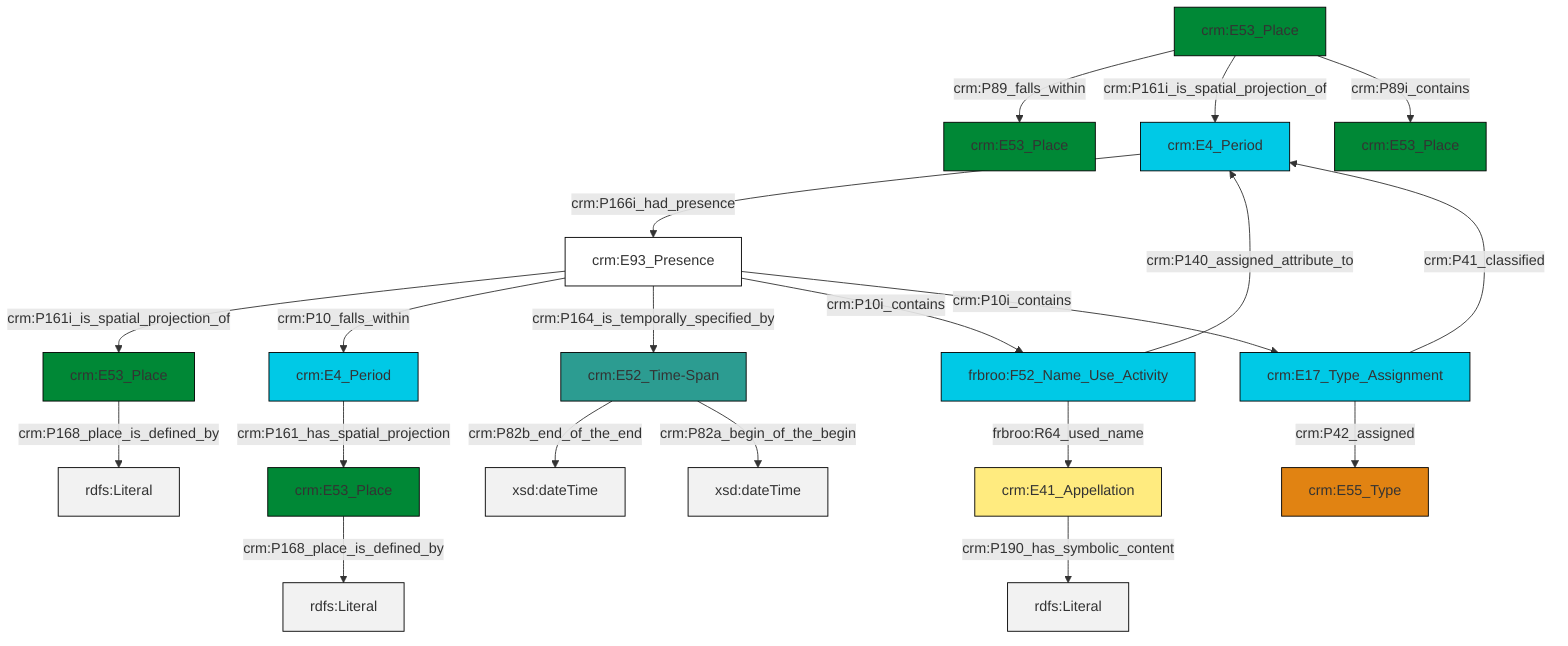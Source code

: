 graph TD
classDef Literal fill:#f2f2f2,stroke:#000000;
classDef CRM_Entity fill:#FFFFFF,stroke:#000000;
classDef Temporal_Entity fill:#00C9E6, stroke:#000000;
classDef Type fill:#E18312, stroke:#000000;
classDef Time-Span fill:#2C9C91, stroke:#000000;
classDef Appellation fill:#FFEB7F, stroke:#000000;
classDef Place fill:#008836, stroke:#000000;
classDef Persistent_Item fill:#B266B2, stroke:#000000;
classDef Conceptual_Object fill:#FFD700, stroke:#000000;
classDef Physical_Thing fill:#D2B48C, stroke:#000000;
classDef Actor fill:#f58aad, stroke:#000000;
classDef PC_Classes fill:#4ce600, stroke:#000000;
classDef Multi fill:#cccccc,stroke:#000000;

0["crm:E53_Place"]:::Place -->|crm:P89_falls_within| 1["crm:E53_Place"]:::Place
0["crm:E53_Place"]:::Place -->|crm:P161i_is_spatial_projection_of| 2["crm:E4_Period"]:::Temporal_Entity
3["crm:E53_Place"]:::Place -->|crm:P168_place_is_defined_by| 4[rdfs:Literal]:::Literal
5["frbroo:F52_Name_Use_Activity"]:::Temporal_Entity -->|frbroo:R64_used_name| 6["crm:E41_Appellation"]:::Appellation
7["crm:E52_Time-Span"]:::Time-Span -->|crm:P82b_end_of_the_end| 8[xsd:dateTime]:::Literal
11["crm:E93_Presence"]:::CRM_Entity -->|crm:P161i_is_spatial_projection_of| 3["crm:E53_Place"]:::Place
0["crm:E53_Place"]:::Place -->|crm:P89i_contains| 12["crm:E53_Place"]:::Place
9["crm:E17_Type_Assignment"]:::Temporal_Entity -->|crm:P41_classified| 2["crm:E4_Period"]:::Temporal_Entity
11["crm:E93_Presence"]:::CRM_Entity -->|crm:P10_falls_within| 16["crm:E4_Period"]:::Temporal_Entity
6["crm:E41_Appellation"]:::Appellation -->|crm:P190_has_symbolic_content| 18[rdfs:Literal]:::Literal
11["crm:E93_Presence"]:::CRM_Entity -->|crm:P164_is_temporally_specified_by| 7["crm:E52_Time-Span"]:::Time-Span
9["crm:E17_Type_Assignment"]:::Temporal_Entity -->|crm:P42_assigned| 14["crm:E55_Type"]:::Type
2["crm:E4_Period"]:::Temporal_Entity -->|crm:P166i_had_presence| 11["crm:E93_Presence"]:::CRM_Entity
23["crm:E53_Place"]:::Place -->|crm:P168_place_is_defined_by| 24[rdfs:Literal]:::Literal
11["crm:E93_Presence"]:::CRM_Entity -->|crm:P10i_contains| 5["frbroo:F52_Name_Use_Activity"]:::Temporal_Entity
7["crm:E52_Time-Span"]:::Time-Span -->|crm:P82a_begin_of_the_begin| 26[xsd:dateTime]:::Literal
5["frbroo:F52_Name_Use_Activity"]:::Temporal_Entity -->|crm:P140_assigned_attribute_to| 2["crm:E4_Period"]:::Temporal_Entity
16["crm:E4_Period"]:::Temporal_Entity -->|crm:P161_has_spatial_projection| 23["crm:E53_Place"]:::Place
11["crm:E93_Presence"]:::CRM_Entity -->|crm:P10i_contains| 9["crm:E17_Type_Assignment"]:::Temporal_Entity